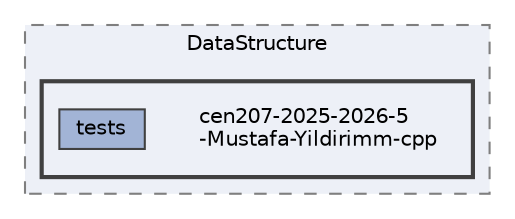 digraph "C:/Users/ahmet/OneDrive/Masaüstü/DataStructure/cen207-2025-2026-5-Mustafa-Yildirimm-cpp"
{
 // INTERACTIVE_SVG=YES
 // LATEX_PDF_SIZE
  bgcolor="transparent";
  edge [fontname=Helvetica,fontsize=10,labelfontname=Helvetica,labelfontsize=10];
  node [fontname=Helvetica,fontsize=10,shape=box,height=0.2,width=0.4];
  compound=true
  subgraph clusterdir_87f260dbaa04f06c7d57423ba5ebac9d {
    graph [ bgcolor="#edf0f7", pencolor="grey50", label="DataStructure", fontname=Helvetica,fontsize=10 style="filled,dashed", URL="dir_87f260dbaa04f06c7d57423ba5ebac9d.html",tooltip=""]
  subgraph clusterdir_b00da2fab6b604b485869b7d5702ce53 {
    graph [ bgcolor="#edf0f7", pencolor="grey25", label="", fontname=Helvetica,fontsize=10 style="filled,bold", URL="dir_b00da2fab6b604b485869b7d5702ce53.html",tooltip=""]
    dir_b00da2fab6b604b485869b7d5702ce53 [shape=plaintext, label="cen207-2025-2026-5\l-Mustafa-Yildirimm-cpp"];
  dir_cc26b41774ab6fe68963150cb386f8ad [label="tests", fillcolor="#a2b4d6", color="grey25", style="filled", URL="dir_cc26b41774ab6fe68963150cb386f8ad.html",tooltip=""];
  }
  }
}
